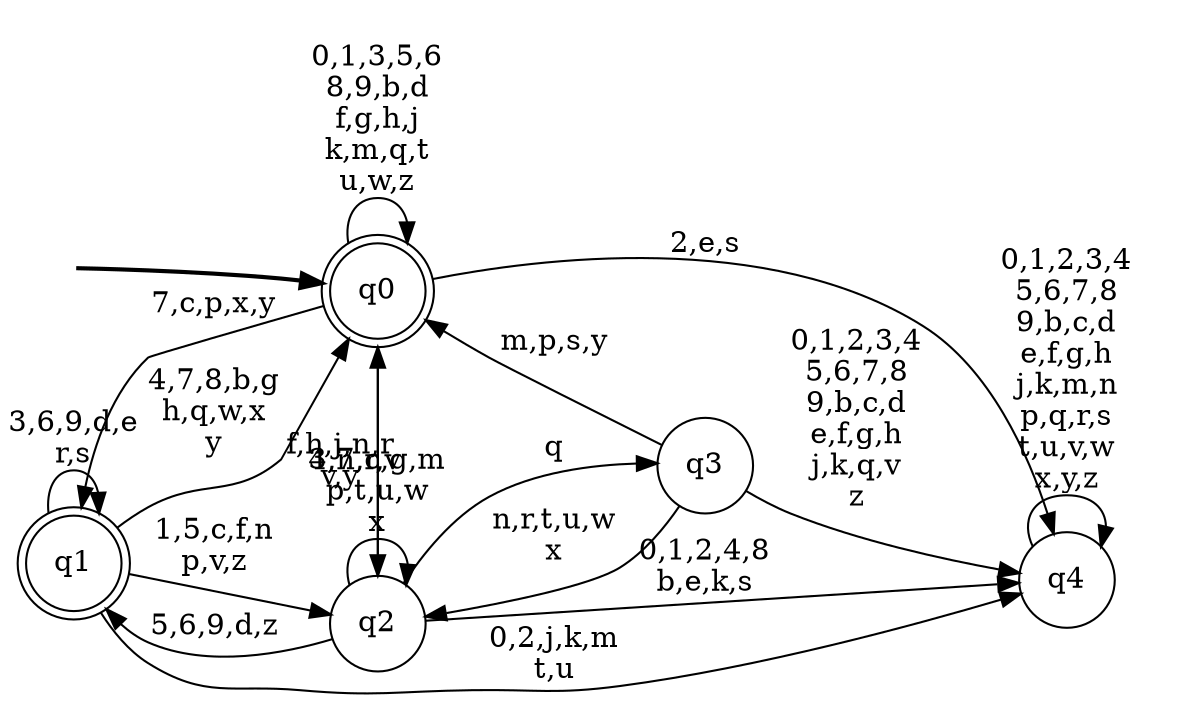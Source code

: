 digraph BlueStar {
__start0 [style = invis, shape = none, label = "", width = 0, height = 0];

rankdir=LR;
size="8,5";

s0 [style="rounded,filled", color="black", fillcolor="white" shape="doublecircle", label="q0"];
s1 [style="rounded,filled", color="black", fillcolor="white" shape="doublecircle", label="q1"];
s2 [style="filled", color="black", fillcolor="white" shape="circle", label="q2"];
s3 [style="filled", color="black", fillcolor="white" shape="circle", label="q3"];
s4 [style="filled", color="black", fillcolor="white" shape="circle", label="q4"];
subgraph cluster_main { 
	graph [pad=".75", ranksep="0.15", nodesep="0.15"];
	 style=invis; 
	__start0 -> s0 [penwidth=2];
}
s0 -> s0 [label="0,1,3,5,6\n8,9,b,d\nf,g,h,j\nk,m,q,t\nu,w,z"];
s0 -> s1 [label="7,c,p,x,y"];
s0 -> s2 [label="4,n,r,v"];
s0 -> s4 [label="2,e,s"];
s1 -> s0 [label="4,7,8,b,g\nh,q,w,x\ny"];
s1 -> s1 [label="3,6,9,d,e\nr,s"];
s1 -> s2 [label="1,5,c,f,n\np,v,z"];
s1 -> s4 [label="0,2,j,k,m\nt,u"];
s2 -> s0 [label="f,h,j,n,r\nv,y"];
s2 -> s1 [label="5,6,9,d,z"];
s2 -> s2 [label="3,7,c,g,m\np,t,u,w\nx"];
s2 -> s3 [label="q"];
s2 -> s4 [label="0,1,2,4,8\nb,e,k,s"];
s3 -> s0 [label="m,p,s,y"];
s3 -> s2 [label="n,r,t,u,w\nx"];
s3 -> s4 [label="0,1,2,3,4\n5,6,7,8\n9,b,c,d\ne,f,g,h\nj,k,q,v\nz"];
s4 -> s4 [label="0,1,2,3,4\n5,6,7,8\n9,b,c,d\ne,f,g,h\nj,k,m,n\np,q,r,s\nt,u,v,w\nx,y,z"];

}